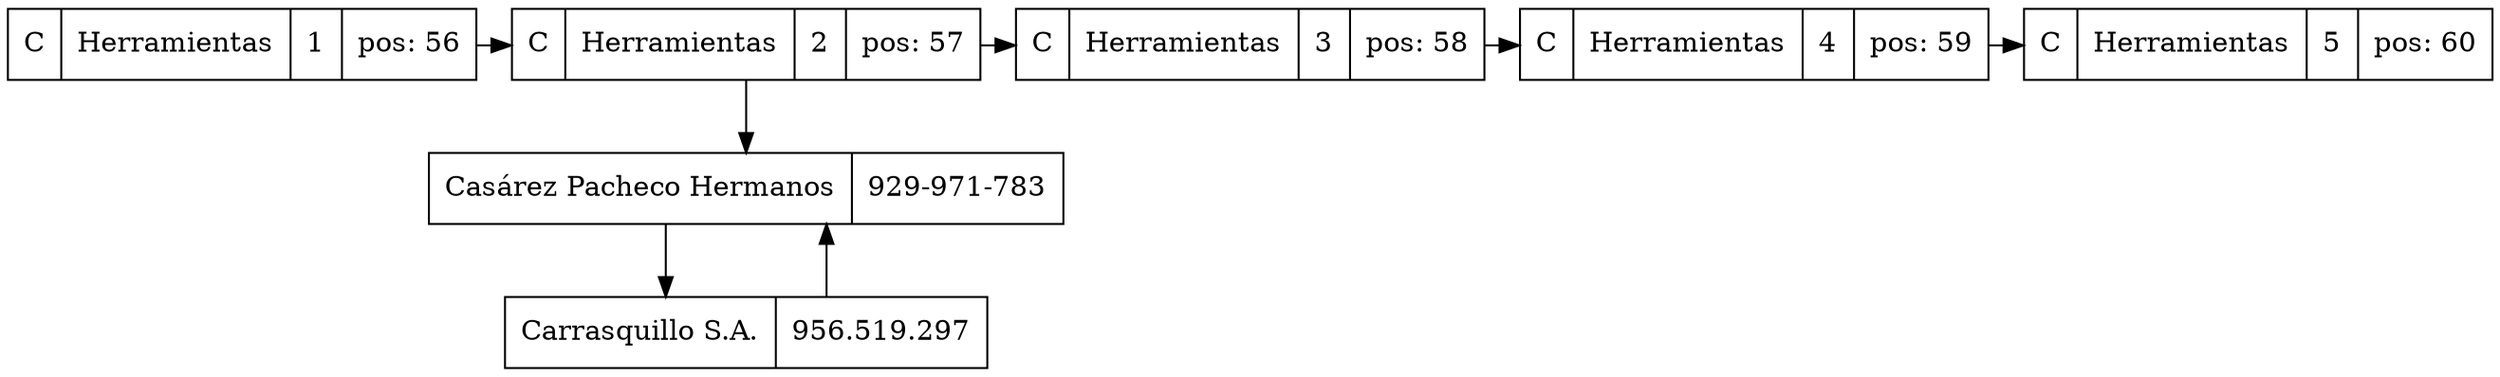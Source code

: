 digraph G{
node[shape="box" shape="record"]
graph[splines="ortho"]
node55[label="C|Herramientas|1|pos: 56"];
node55->node56;
node56[label="C|Herramientas|2|pos: 57"];
node0xc000094820[label="Casárez Pacheco Hermanos|929-971-783"];
node56->node0xc000094820;
node0xc000094870[label="Carrasquillo S.A.|956.519.297"];
node0xc000094820->node0xc000094870;
node0xc000094870->node0xc000094820;
node56->node57;
node57[label="C|Herramientas|3|pos: 58"];
node57->node58;
node58[label="C|Herramientas|4|pos: 59"];
node58->node59;
node59[label="C|Herramientas|5|pos: 60"];
{rank="same"; node55; node56; node57; node58; node59}
}
